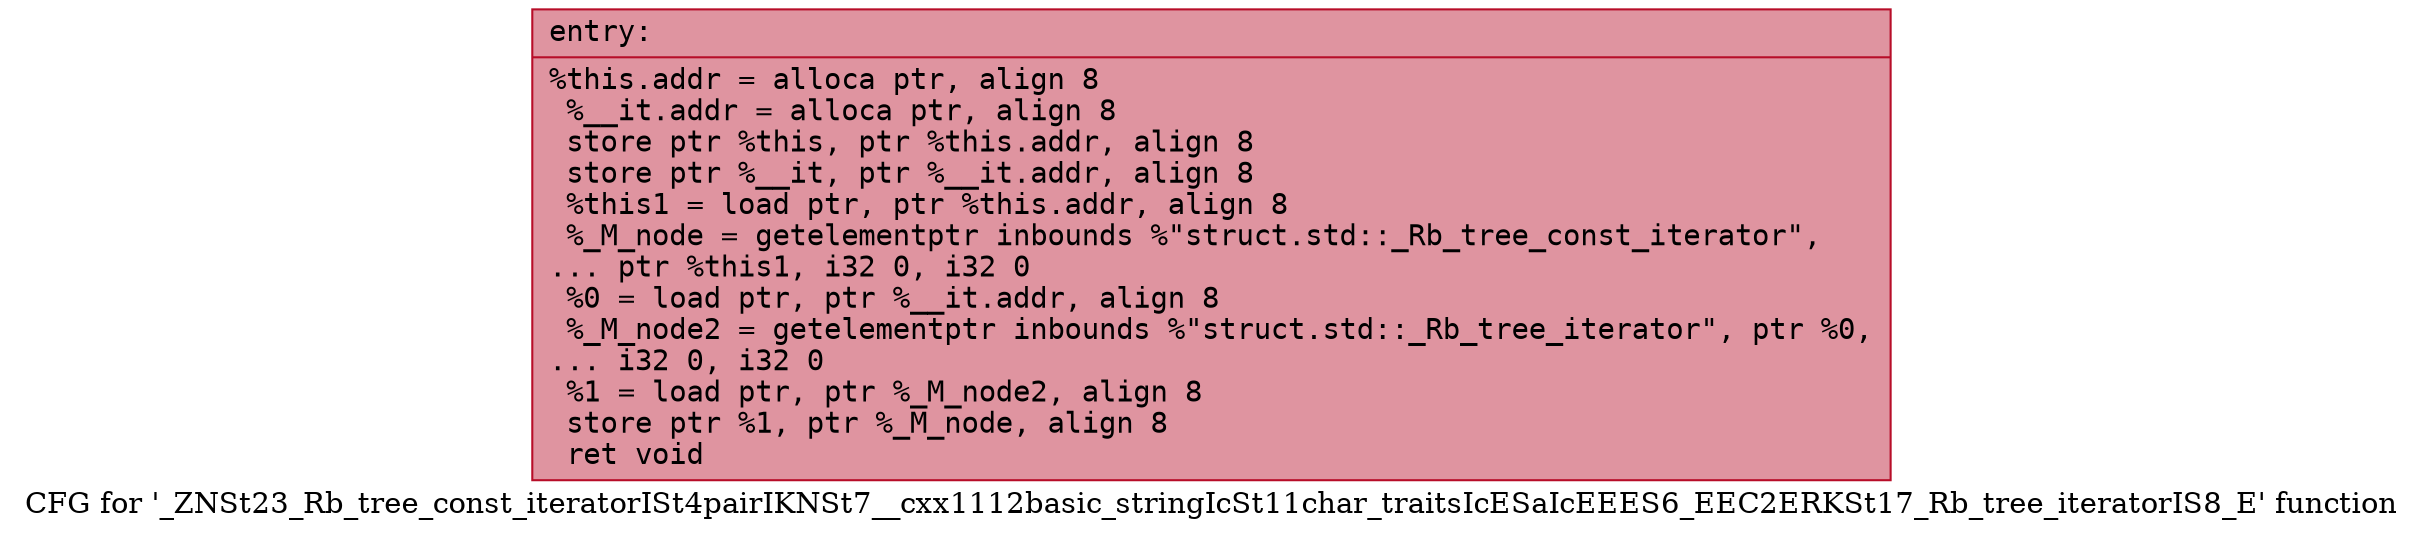 digraph "CFG for '_ZNSt23_Rb_tree_const_iteratorISt4pairIKNSt7__cxx1112basic_stringIcSt11char_traitsIcESaIcEEES6_EEC2ERKSt17_Rb_tree_iteratorIS8_E' function" {
	label="CFG for '_ZNSt23_Rb_tree_const_iteratorISt4pairIKNSt7__cxx1112basic_stringIcSt11char_traitsIcESaIcEEES6_EEC2ERKSt17_Rb_tree_iteratorIS8_E' function";

	Node0x5555abc3e670 [shape=record,color="#b70d28ff", style=filled, fillcolor="#b70d2870" fontname="Courier",label="{entry:\l|  %this.addr = alloca ptr, align 8\l  %__it.addr = alloca ptr, align 8\l  store ptr %this, ptr %this.addr, align 8\l  store ptr %__it, ptr %__it.addr, align 8\l  %this1 = load ptr, ptr %this.addr, align 8\l  %_M_node = getelementptr inbounds %\"struct.std::_Rb_tree_const_iterator\",\l... ptr %this1, i32 0, i32 0\l  %0 = load ptr, ptr %__it.addr, align 8\l  %_M_node2 = getelementptr inbounds %\"struct.std::_Rb_tree_iterator\", ptr %0,\l... i32 0, i32 0\l  %1 = load ptr, ptr %_M_node2, align 8\l  store ptr %1, ptr %_M_node, align 8\l  ret void\l}"];
}
